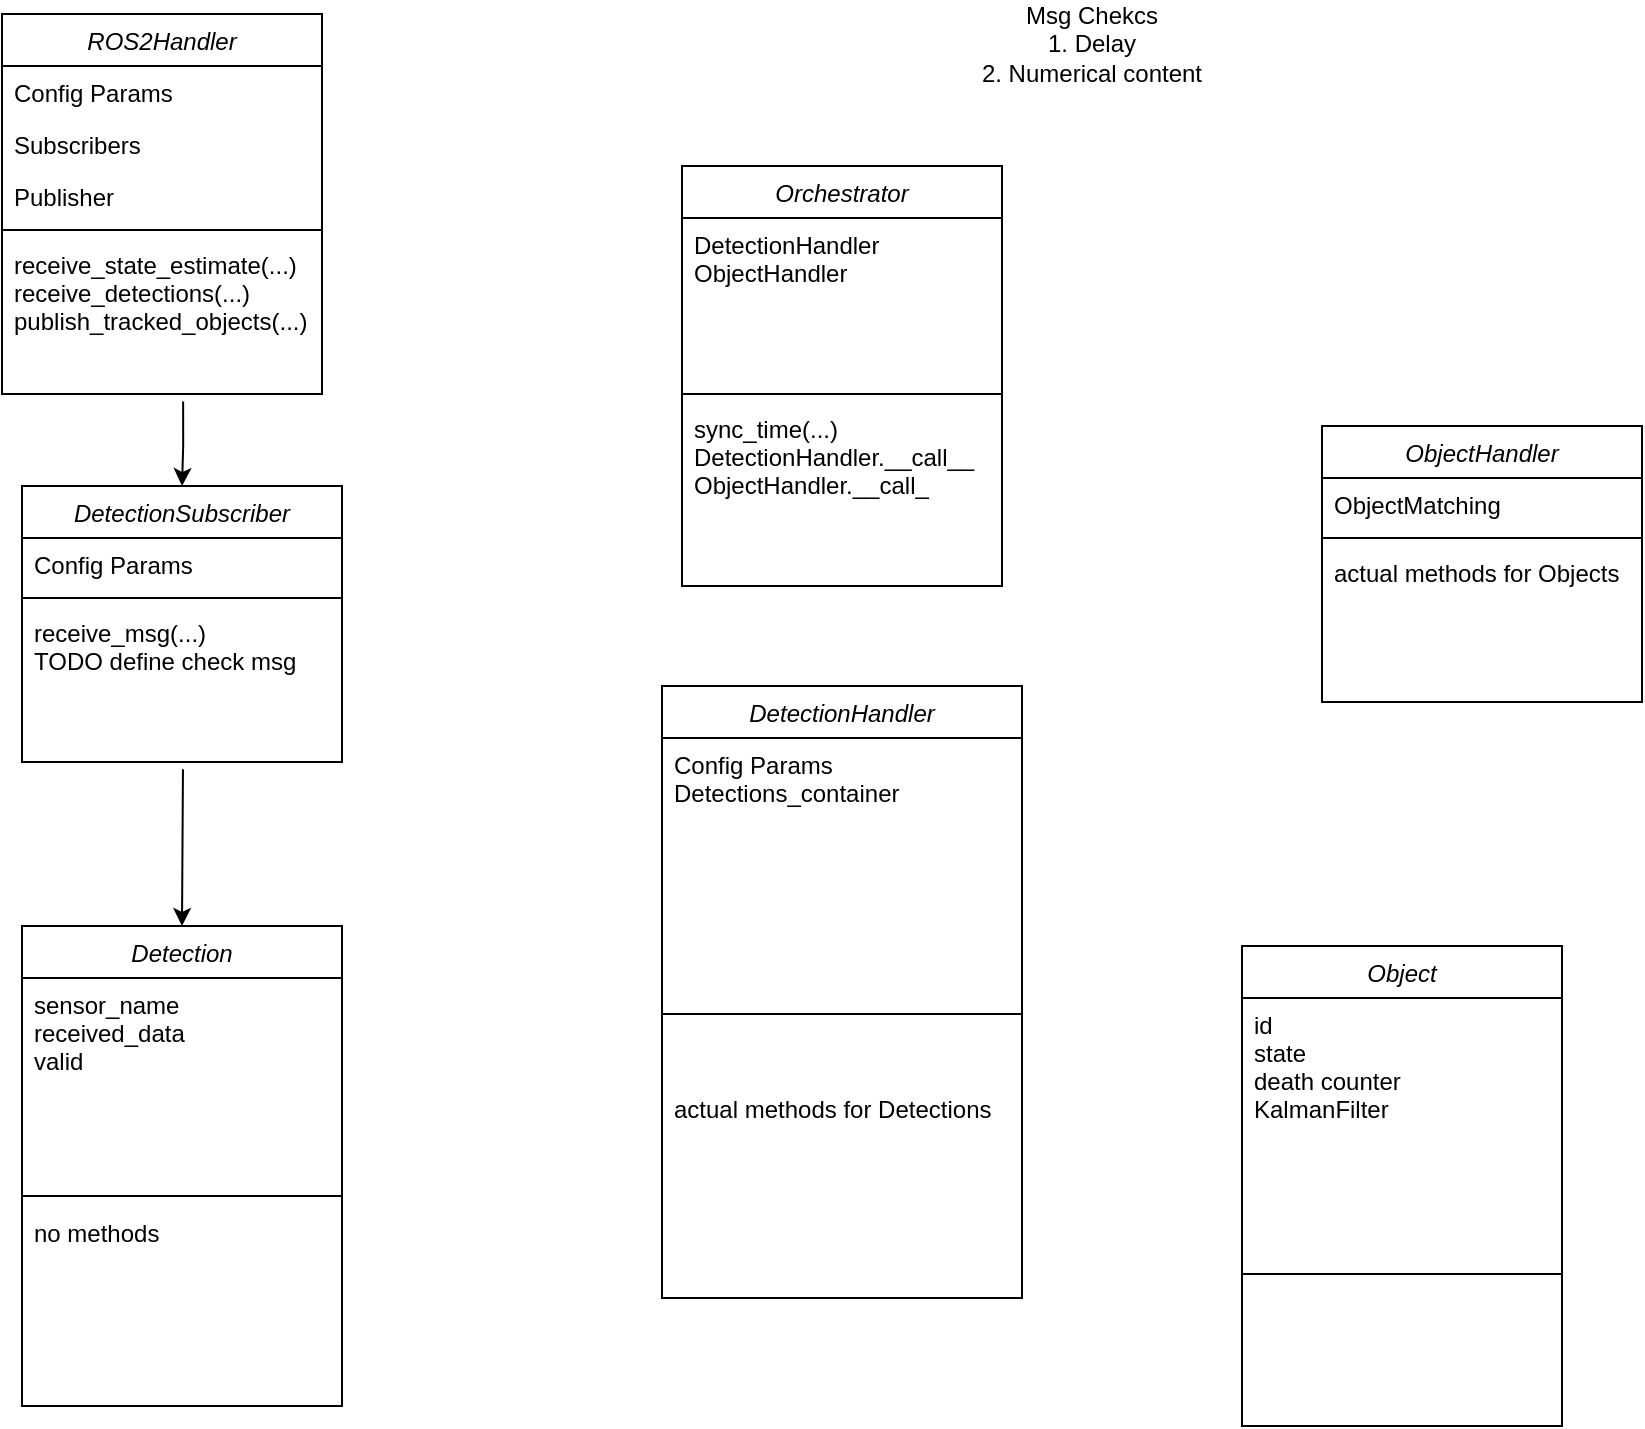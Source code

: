 <mxfile version="24.5.4" type="github">
  <diagram id="C5RBs43oDa-KdzZeNtuy" name="Page-1">
    <mxGraphModel dx="1299" dy="757" grid="1" gridSize="10" guides="1" tooltips="1" connect="1" arrows="1" fold="1" page="1" pageScale="1" pageWidth="827" pageHeight="1169" math="0" shadow="0">
      <root>
        <mxCell id="WIyWlLk6GJQsqaUBKTNV-0" />
        <mxCell id="WIyWlLk6GJQsqaUBKTNV-1" parent="WIyWlLk6GJQsqaUBKTNV-0" />
        <mxCell id="zkfFHV4jXpPFQw0GAbJ--0" value="ROS2Handler" style="swimlane;fontStyle=2;align=center;verticalAlign=top;childLayout=stackLayout;horizontal=1;startSize=26;horizontalStack=0;resizeParent=1;resizeLast=0;collapsible=1;marginBottom=0;rounded=0;shadow=0;strokeWidth=1;" parent="WIyWlLk6GJQsqaUBKTNV-1" vertex="1">
          <mxGeometry x="40" y="14" width="160" height="190" as="geometry">
            <mxRectangle x="230" y="140" width="160" height="26" as="alternateBounds" />
          </mxGeometry>
        </mxCell>
        <mxCell id="zkfFHV4jXpPFQw0GAbJ--1" value="Config Params" style="text;align=left;verticalAlign=top;spacingLeft=4;spacingRight=4;overflow=hidden;rotatable=0;points=[[0,0.5],[1,0.5]];portConstraint=eastwest;" parent="zkfFHV4jXpPFQw0GAbJ--0" vertex="1">
          <mxGeometry y="26" width="160" height="26" as="geometry" />
        </mxCell>
        <mxCell id="zkfFHV4jXpPFQw0GAbJ--2" value="Subscribers" style="text;align=left;verticalAlign=top;spacingLeft=4;spacingRight=4;overflow=hidden;rotatable=0;points=[[0,0.5],[1,0.5]];portConstraint=eastwest;rounded=0;shadow=0;html=0;" parent="zkfFHV4jXpPFQw0GAbJ--0" vertex="1">
          <mxGeometry y="52" width="160" height="26" as="geometry" />
        </mxCell>
        <mxCell id="zkfFHV4jXpPFQw0GAbJ--3" value="Publisher" style="text;align=left;verticalAlign=top;spacingLeft=4;spacingRight=4;overflow=hidden;rotatable=0;points=[[0,0.5],[1,0.5]];portConstraint=eastwest;rounded=0;shadow=0;html=0;" parent="zkfFHV4jXpPFQw0GAbJ--0" vertex="1">
          <mxGeometry y="78" width="160" height="26" as="geometry" />
        </mxCell>
        <mxCell id="zkfFHV4jXpPFQw0GAbJ--4" value="" style="line;html=1;strokeWidth=1;align=left;verticalAlign=middle;spacingTop=-1;spacingLeft=3;spacingRight=3;rotatable=0;labelPosition=right;points=[];portConstraint=eastwest;" parent="zkfFHV4jXpPFQw0GAbJ--0" vertex="1">
          <mxGeometry y="104" width="160" height="8" as="geometry" />
        </mxCell>
        <mxCell id="zkfFHV4jXpPFQw0GAbJ--5" value="receive_state_estimate(...)&#xa;receive_detections(...)&#xa;publish_tracked_objects(...)&#xa;" style="text;align=left;verticalAlign=top;spacingLeft=4;spacingRight=4;overflow=hidden;rotatable=0;points=[[0,0.5],[1,0.5]];portConstraint=eastwest;" parent="zkfFHV4jXpPFQw0GAbJ--0" vertex="1">
          <mxGeometry y="112" width="160" height="78" as="geometry" />
        </mxCell>
        <mxCell id="wHxGqgimfQjAgGvxXjaC-1" value="DetectionSubscriber" style="swimlane;fontStyle=2;align=center;verticalAlign=top;childLayout=stackLayout;horizontal=1;startSize=26;horizontalStack=0;resizeParent=1;resizeLast=0;collapsible=1;marginBottom=0;rounded=0;shadow=0;strokeWidth=1;" vertex="1" parent="WIyWlLk6GJQsqaUBKTNV-1">
          <mxGeometry x="50" y="250" width="160" height="138" as="geometry">
            <mxRectangle x="230" y="140" width="160" height="26" as="alternateBounds" />
          </mxGeometry>
        </mxCell>
        <mxCell id="wHxGqgimfQjAgGvxXjaC-2" value="Config Params" style="text;align=left;verticalAlign=top;spacingLeft=4;spacingRight=4;overflow=hidden;rotatable=0;points=[[0,0.5],[1,0.5]];portConstraint=eastwest;" vertex="1" parent="wHxGqgimfQjAgGvxXjaC-1">
          <mxGeometry y="26" width="160" height="26" as="geometry" />
        </mxCell>
        <mxCell id="wHxGqgimfQjAgGvxXjaC-5" value="" style="line;html=1;strokeWidth=1;align=left;verticalAlign=middle;spacingTop=-1;spacingLeft=3;spacingRight=3;rotatable=0;labelPosition=right;points=[];portConstraint=eastwest;" vertex="1" parent="wHxGqgimfQjAgGvxXjaC-1">
          <mxGeometry y="52" width="160" height="8" as="geometry" />
        </mxCell>
        <mxCell id="wHxGqgimfQjAgGvxXjaC-6" value="receive_msg(...)&#xa;TODO define check msg &#xa;&#xa;&#xa;" style="text;align=left;verticalAlign=top;spacingLeft=4;spacingRight=4;overflow=hidden;rotatable=0;points=[[0,0.5],[1,0.5]];portConstraint=eastwest;" vertex="1" parent="wHxGqgimfQjAgGvxXjaC-1">
          <mxGeometry y="60" width="160" height="78" as="geometry" />
        </mxCell>
        <mxCell id="wHxGqgimfQjAgGvxXjaC-7" value="&lt;div&gt;Msg Chekcs&lt;/div&gt;&lt;div&gt;1. Delay&lt;/div&gt;&lt;div&gt;2. Numerical content&lt;br&gt;&lt;/div&gt;" style="text;html=1;align=center;verticalAlign=middle;whiteSpace=wrap;rounded=0;" vertex="1" parent="WIyWlLk6GJQsqaUBKTNV-1">
          <mxGeometry x="480" y="14" width="210" height="30" as="geometry" />
        </mxCell>
        <mxCell id="wHxGqgimfQjAgGvxXjaC-8" value="Detection" style="swimlane;fontStyle=2;align=center;verticalAlign=top;childLayout=stackLayout;horizontal=1;startSize=26;horizontalStack=0;resizeParent=1;resizeLast=0;collapsible=1;marginBottom=0;rounded=0;shadow=0;strokeWidth=1;" vertex="1" parent="WIyWlLk6GJQsqaUBKTNV-1">
          <mxGeometry x="50" y="470" width="160" height="240" as="geometry">
            <mxRectangle x="230" y="140" width="160" height="26" as="alternateBounds" />
          </mxGeometry>
        </mxCell>
        <mxCell id="wHxGqgimfQjAgGvxXjaC-9" value="sensor_name&#xa;received_data&#xa;valid" style="text;align=left;verticalAlign=top;spacingLeft=4;spacingRight=4;overflow=hidden;rotatable=0;points=[[0,0.5],[1,0.5]];portConstraint=eastwest;" vertex="1" parent="wHxGqgimfQjAgGvxXjaC-8">
          <mxGeometry y="26" width="160" height="104" as="geometry" />
        </mxCell>
        <mxCell id="wHxGqgimfQjAgGvxXjaC-10" value="" style="line;html=1;strokeWidth=1;align=left;verticalAlign=middle;spacingTop=-1;spacingLeft=3;spacingRight=3;rotatable=0;labelPosition=right;points=[];portConstraint=eastwest;" vertex="1" parent="wHxGqgimfQjAgGvxXjaC-8">
          <mxGeometry y="130" width="160" height="10" as="geometry" />
        </mxCell>
        <mxCell id="wHxGqgimfQjAgGvxXjaC-11" value="no methods" style="text;align=left;verticalAlign=top;spacingLeft=4;spacingRight=4;overflow=hidden;rotatable=0;points=[[0,0.5],[1,0.5]];portConstraint=eastwest;" vertex="1" parent="wHxGqgimfQjAgGvxXjaC-8">
          <mxGeometry y="140" width="160" height="42" as="geometry" />
        </mxCell>
        <mxCell id="wHxGqgimfQjAgGvxXjaC-12" value="Object" style="swimlane;fontStyle=2;align=center;verticalAlign=top;childLayout=stackLayout;horizontal=1;startSize=26;horizontalStack=0;resizeParent=1;resizeLast=0;collapsible=1;marginBottom=0;rounded=0;shadow=0;strokeWidth=1;" vertex="1" parent="WIyWlLk6GJQsqaUBKTNV-1">
          <mxGeometry x="660" y="480" width="160" height="240" as="geometry">
            <mxRectangle x="230" y="140" width="160" height="26" as="alternateBounds" />
          </mxGeometry>
        </mxCell>
        <mxCell id="wHxGqgimfQjAgGvxXjaC-13" value="id&#xa;state&#xa;death counter&#xa;KalmanFilter" style="text;align=left;verticalAlign=top;spacingLeft=4;spacingRight=4;overflow=hidden;rotatable=0;points=[[0,0.5],[1,0.5]];portConstraint=eastwest;" vertex="1" parent="wHxGqgimfQjAgGvxXjaC-12">
          <mxGeometry y="26" width="160" height="104" as="geometry" />
        </mxCell>
        <mxCell id="wHxGqgimfQjAgGvxXjaC-14" value="" style="line;html=1;strokeWidth=1;align=left;verticalAlign=middle;spacingTop=-1;spacingLeft=3;spacingRight=3;rotatable=0;labelPosition=right;points=[];portConstraint=eastwest;" vertex="1" parent="wHxGqgimfQjAgGvxXjaC-12">
          <mxGeometry y="130" width="160" height="68" as="geometry" />
        </mxCell>
        <mxCell id="wHxGqgimfQjAgGvxXjaC-16" value="Orchestrator" style="swimlane;fontStyle=2;align=center;verticalAlign=top;childLayout=stackLayout;horizontal=1;startSize=26;horizontalStack=0;resizeParent=1;resizeLast=0;collapsible=1;marginBottom=0;rounded=0;shadow=0;strokeWidth=1;" vertex="1" parent="WIyWlLk6GJQsqaUBKTNV-1">
          <mxGeometry x="380" y="90" width="160" height="210" as="geometry">
            <mxRectangle x="230" y="140" width="160" height="26" as="alternateBounds" />
          </mxGeometry>
        </mxCell>
        <mxCell id="wHxGqgimfQjAgGvxXjaC-17" value="DetectionHandler&#xa;ObjectHandler&#xa;" style="text;align=left;verticalAlign=top;spacingLeft=4;spacingRight=4;overflow=hidden;rotatable=0;points=[[0,0.5],[1,0.5]];portConstraint=eastwest;" vertex="1" parent="wHxGqgimfQjAgGvxXjaC-16">
          <mxGeometry y="26" width="160" height="84" as="geometry" />
        </mxCell>
        <mxCell id="wHxGqgimfQjAgGvxXjaC-18" value="" style="line;html=1;strokeWidth=1;align=left;verticalAlign=middle;spacingTop=-1;spacingLeft=3;spacingRight=3;rotatable=0;labelPosition=right;points=[];portConstraint=eastwest;" vertex="1" parent="wHxGqgimfQjAgGvxXjaC-16">
          <mxGeometry y="110" width="160" height="8" as="geometry" />
        </mxCell>
        <mxCell id="wHxGqgimfQjAgGvxXjaC-19" value="sync_time(...)&#xa;DetectionHandler.__call__&#xa;ObjectHandler.__call_&#xa;&#xa;&#xa;&#xa;&#xa;&#xa;&#xa;" style="text;align=left;verticalAlign=top;spacingLeft=4;spacingRight=4;overflow=hidden;rotatable=0;points=[[0,0.5],[1,0.5]];portConstraint=eastwest;" vertex="1" parent="wHxGqgimfQjAgGvxXjaC-16">
          <mxGeometry y="118" width="160" height="92" as="geometry" />
        </mxCell>
        <mxCell id="wHxGqgimfQjAgGvxXjaC-20" value="DetectionHandler" style="swimlane;fontStyle=2;align=center;verticalAlign=top;childLayout=stackLayout;horizontal=1;startSize=26;horizontalStack=0;resizeParent=1;resizeLast=0;collapsible=1;marginBottom=0;rounded=0;shadow=0;strokeWidth=1;" vertex="1" parent="WIyWlLk6GJQsqaUBKTNV-1">
          <mxGeometry x="370" y="350" width="180" height="306" as="geometry">
            <mxRectangle x="230" y="140" width="160" height="26" as="alternateBounds" />
          </mxGeometry>
        </mxCell>
        <mxCell id="wHxGqgimfQjAgGvxXjaC-21" value="Config Params&#xa;Detections_container&#xa;" style="text;align=left;verticalAlign=top;spacingLeft=4;spacingRight=4;overflow=hidden;rotatable=0;points=[[0,0.5],[1,0.5]];portConstraint=eastwest;" vertex="1" parent="wHxGqgimfQjAgGvxXjaC-20">
          <mxGeometry y="26" width="180" height="104" as="geometry" />
        </mxCell>
        <mxCell id="wHxGqgimfQjAgGvxXjaC-22" value="" style="line;html=1;strokeWidth=1;align=left;verticalAlign=middle;spacingTop=-1;spacingLeft=3;spacingRight=3;rotatable=0;labelPosition=right;points=[];portConstraint=eastwest;" vertex="1" parent="wHxGqgimfQjAgGvxXjaC-20">
          <mxGeometry y="130" width="180" height="68" as="geometry" />
        </mxCell>
        <mxCell id="wHxGqgimfQjAgGvxXjaC-23" value="actual methods for Detections&#xa;&#xa;&#xa;" style="text;align=left;verticalAlign=top;spacingLeft=4;spacingRight=4;overflow=hidden;rotatable=0;points=[[0,0.5],[1,0.5]];portConstraint=eastwest;" vertex="1" parent="wHxGqgimfQjAgGvxXjaC-20">
          <mxGeometry y="198" width="180" height="108" as="geometry" />
        </mxCell>
        <mxCell id="wHxGqgimfQjAgGvxXjaC-24" value="ObjectHandler" style="swimlane;fontStyle=2;align=center;verticalAlign=top;childLayout=stackLayout;horizontal=1;startSize=26;horizontalStack=0;resizeParent=1;resizeLast=0;collapsible=1;marginBottom=0;rounded=0;shadow=0;strokeWidth=1;" vertex="1" parent="WIyWlLk6GJQsqaUBKTNV-1">
          <mxGeometry x="700" y="220" width="160" height="138" as="geometry">
            <mxRectangle x="230" y="140" width="160" height="26" as="alternateBounds" />
          </mxGeometry>
        </mxCell>
        <mxCell id="wHxGqgimfQjAgGvxXjaC-25" value="ObjectMatching" style="text;align=left;verticalAlign=top;spacingLeft=4;spacingRight=4;overflow=hidden;rotatable=0;points=[[0,0.5],[1,0.5]];portConstraint=eastwest;" vertex="1" parent="wHxGqgimfQjAgGvxXjaC-24">
          <mxGeometry y="26" width="160" height="26" as="geometry" />
        </mxCell>
        <mxCell id="wHxGqgimfQjAgGvxXjaC-26" value="" style="line;html=1;strokeWidth=1;align=left;verticalAlign=middle;spacingTop=-1;spacingLeft=3;spacingRight=3;rotatable=0;labelPosition=right;points=[];portConstraint=eastwest;" vertex="1" parent="wHxGqgimfQjAgGvxXjaC-24">
          <mxGeometry y="52" width="160" height="8" as="geometry" />
        </mxCell>
        <mxCell id="wHxGqgimfQjAgGvxXjaC-27" value="actual methods for Objects&#xa;&#xa;&#xa;" style="text;align=left;verticalAlign=top;spacingLeft=4;spacingRight=4;overflow=hidden;rotatable=0;points=[[0,0.5],[1,0.5]];portConstraint=eastwest;" vertex="1" parent="wHxGqgimfQjAgGvxXjaC-24">
          <mxGeometry y="60" width="160" height="78" as="geometry" />
        </mxCell>
        <mxCell id="wHxGqgimfQjAgGvxXjaC-30" style="edgeStyle=orthogonalEdgeStyle;rounded=0;orthogonalLoop=1;jettySize=auto;html=1;exitX=0.566;exitY=1.048;exitDx=0;exitDy=0;exitPerimeter=0;" edge="1" parent="WIyWlLk6GJQsqaUBKTNV-1" source="zkfFHV4jXpPFQw0GAbJ--5" target="wHxGqgimfQjAgGvxXjaC-1">
          <mxGeometry relative="1" as="geometry">
            <Array as="points">
              <mxPoint x="130" y="230" />
              <mxPoint x="130" y="230" />
            </Array>
          </mxGeometry>
        </mxCell>
        <mxCell id="wHxGqgimfQjAgGvxXjaC-35" value="" style="endArrow=classic;html=1;rounded=0;exitX=0.503;exitY=1.046;exitDx=0;exitDy=0;exitPerimeter=0;entryX=0.5;entryY=0;entryDx=0;entryDy=0;" edge="1" parent="WIyWlLk6GJQsqaUBKTNV-1" source="wHxGqgimfQjAgGvxXjaC-6" target="wHxGqgimfQjAgGvxXjaC-8">
          <mxGeometry width="50" height="50" relative="1" as="geometry">
            <mxPoint x="450" y="450" as="sourcePoint" />
            <mxPoint x="130" y="460" as="targetPoint" />
          </mxGeometry>
        </mxCell>
      </root>
    </mxGraphModel>
  </diagram>
</mxfile>
